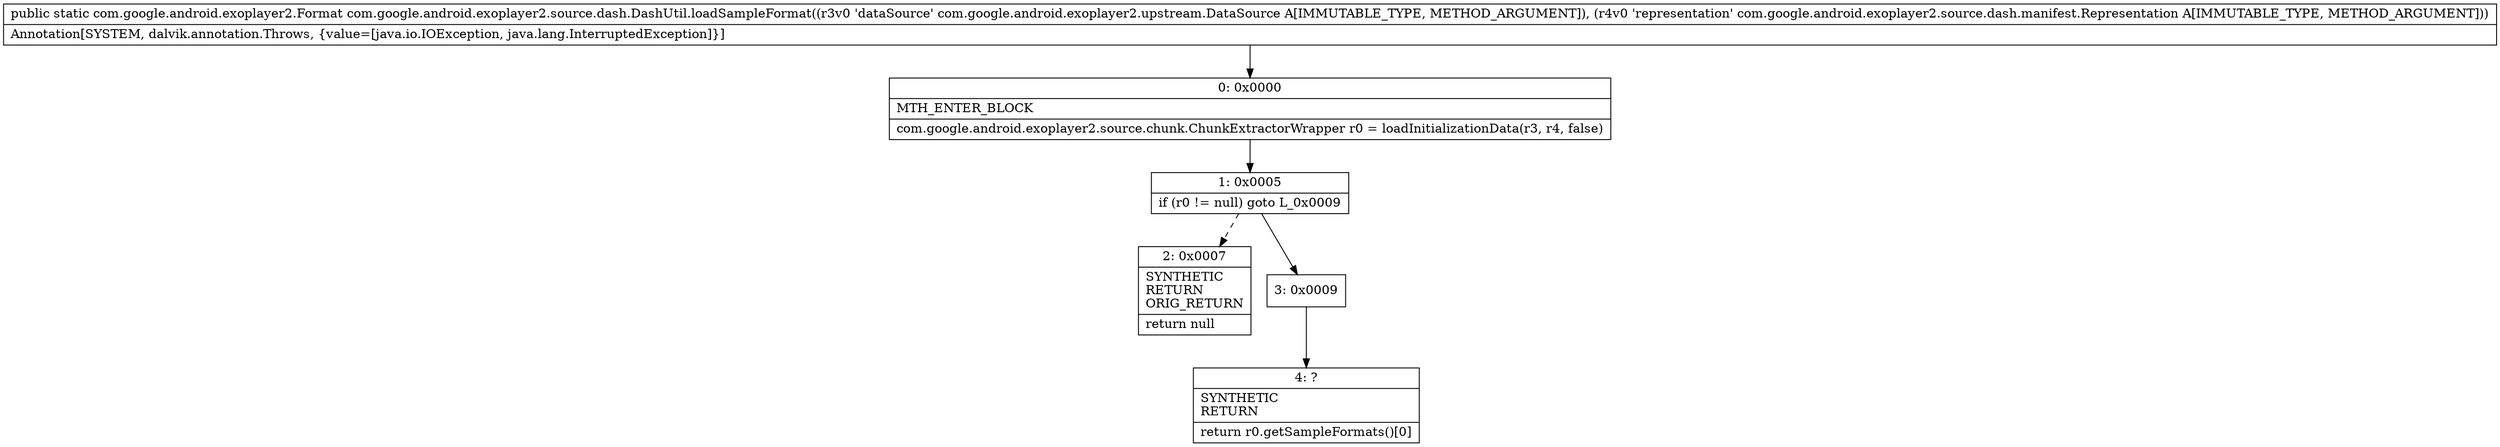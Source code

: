 digraph "CFG forcom.google.android.exoplayer2.source.dash.DashUtil.loadSampleFormat(Lcom\/google\/android\/exoplayer2\/upstream\/DataSource;Lcom\/google\/android\/exoplayer2\/source\/dash\/manifest\/Representation;)Lcom\/google\/android\/exoplayer2\/Format;" {
Node_0 [shape=record,label="{0\:\ 0x0000|MTH_ENTER_BLOCK\l|com.google.android.exoplayer2.source.chunk.ChunkExtractorWrapper r0 = loadInitializationData(r3, r4, false)\l}"];
Node_1 [shape=record,label="{1\:\ 0x0005|if (r0 != null) goto L_0x0009\l}"];
Node_2 [shape=record,label="{2\:\ 0x0007|SYNTHETIC\lRETURN\lORIG_RETURN\l|return null\l}"];
Node_3 [shape=record,label="{3\:\ 0x0009}"];
Node_4 [shape=record,label="{4\:\ ?|SYNTHETIC\lRETURN\l|return r0.getSampleFormats()[0]\l}"];
MethodNode[shape=record,label="{public static com.google.android.exoplayer2.Format com.google.android.exoplayer2.source.dash.DashUtil.loadSampleFormat((r3v0 'dataSource' com.google.android.exoplayer2.upstream.DataSource A[IMMUTABLE_TYPE, METHOD_ARGUMENT]), (r4v0 'representation' com.google.android.exoplayer2.source.dash.manifest.Representation A[IMMUTABLE_TYPE, METHOD_ARGUMENT]))  | Annotation[SYSTEM, dalvik.annotation.Throws, \{value=[java.io.IOException, java.lang.InterruptedException]\}]\l}"];
MethodNode -> Node_0;
Node_0 -> Node_1;
Node_1 -> Node_2[style=dashed];
Node_1 -> Node_3;
Node_3 -> Node_4;
}

